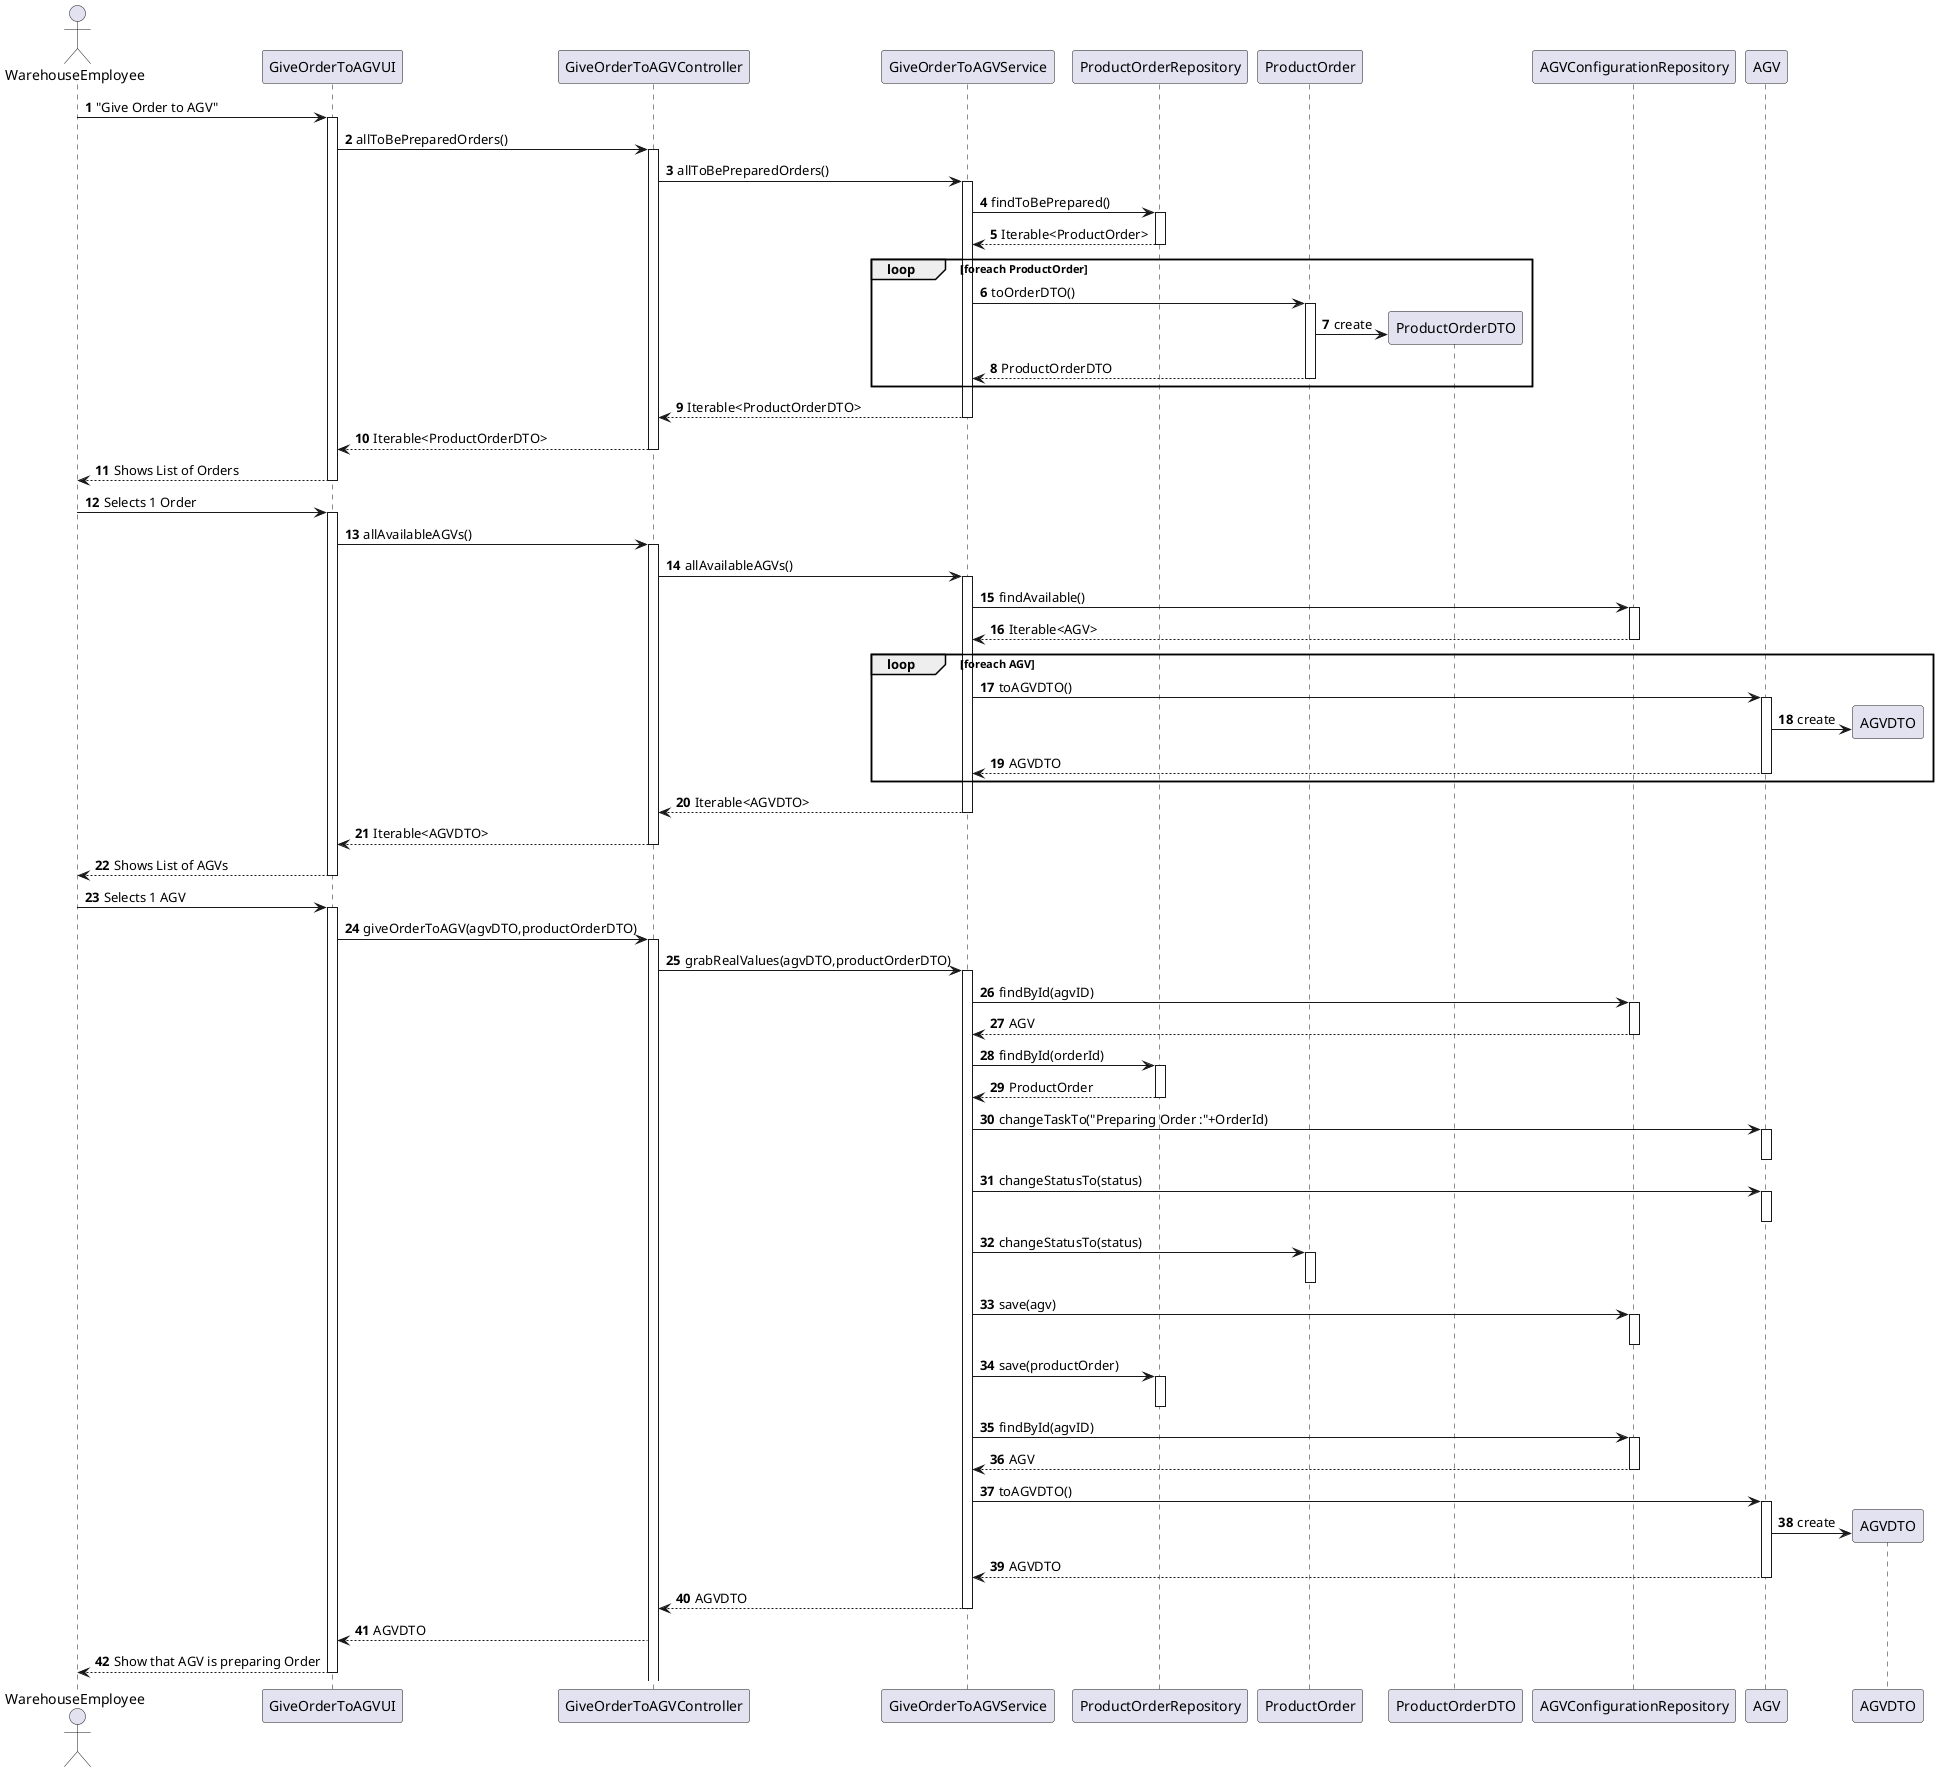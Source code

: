@startuml
'https://plantuml.com/sequence-diagram

autonumber
actor WarehouseEmployee

participant GiveOrderToAGVUI as UI

participant GiveOrderToAGVController as C

participant GiveOrderToAGVService as S

participant ProductOrderRepository as OR

participant ProductOrder as PO

participant ProductOrderDTO as DTO1

participant AGVConfigurationRepository as CR

participant AGV

participant AGVDTO as DTO2



WarehouseEmployee -> UI: "Give Order to AGV"
activate UI

UI -> C :allToBePreparedOrders()

activate C

C -> S:allToBePreparedOrders()

activate S

S -> OR :findToBePrepared()

activate OR

OR --> S:Iterable<ProductOrder>
deactivate OR


loop foreach ProductOrder

S -> PO: toOrderDTO()
activate PO
PO -> DTO1**: create
PO --> S: ProductOrderDTO
deactivate PO
end
S --> C : Iterable<ProductOrderDTO>
deactivate S
C --> UI: Iterable<ProductOrderDTO>
deactivate C
UI --> WarehouseEmployee: Shows List of Orders
deactivate UI


WarehouseEmployee -> UI: Selects 1 Order
activate UI

UI -> C :allAvailableAGVs()

activate C

C -> S: allAvailableAGVs()

activate S

S -> CR :findAvailable()

activate CR

CR --> S:Iterable<AGV>
deactivate CR


loop foreach AGV

S -> AGV: toAGVDTO()
activate AGV
AGV -> DTO2**: create
AGV --> S: AGVDTO
deactivate AGV
end
S --> C : Iterable<AGVDTO>
deactivate S
C --> UI: Iterable<AGVDTO>
deactivate C




WarehouseEmployee <-- UI: Shows List of AGVs
deactivate
WarehouseEmployee -> UI: Selects 1 AGV
activate UI

UI -> C :giveOrderToAGV(agvDTO,productOrderDTO)
activate C

C -> S:grabRealValues(agvDTO,productOrderDTO)
activate S

S->CR:findById(agvID)
activate CR

CR-->S:AGV
deactivate CR
S->OR:findById(orderId)
activate OR
OR-->S:ProductOrder
deactivate OR

S->AGV:changeTaskTo("Preparing Order :"+OrderId)
activate AGV
deactivate AGV
S->AGV:changeStatusTo(status)
activate AGV
deactivate AGV
S-> PO:changeStatusTo(status)

activate PO
deactivate PO

S->CR :save(agv)
activate CR
deactivate CR
S->OR :save(productOrder)
activate OR
deactivate OR
deactivate CR
S->CR:findById(agvID)
activate CR
CR-->S:AGV
deactivate CR

S -> AGV: toAGVDTO()
activate AGV
AGV -> DTO2**: create
AGV --> S: AGVDTO
deactivate AGV

S-->C :AGVDTO
deactivate S

C-->UI:AGVDTO

WarehouseEmployee <-- UI: Show that AGV is preparing Order
deactivate
@enduml